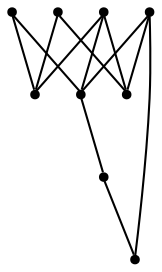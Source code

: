 graph {
  node [shape=point,comment="{\"directed\":false,\"doi\":\"10.1007/978-3-540-77537-9_20\",\"figure\":\"2 (1)\"}"]

  v0 [pos="1146.9153531806414,1043.8099483836777"]
  v1 [pos="1012.8156646994656,963.4057490955697"]
  v2 [pos="595.6304353226062,1124.214211273193"]
  v3 [pos="857.8254165205844,1076.5719236200503"]
  v4 [pos="1009.813427051278,1180.8597869179462"]
  v5 [pos="857.8254165205844,1213.6216349515043"]
  v6 [pos="857.8254165205844,1148.0978752829808"]
  v7 [pos="696.9557809785354,1076.5719236200503"]
  v8 [pos="857.8254165205844,1005.0459083557125"]

  v2 -- v5 [id="-3",pos="595.6304353226062,1124.214211273193 857.8254165205844,1213.6216349515043 857.8254165205844,1213.6216349515043 857.8254165205844,1213.6216349515043"]
  v2 -- v6 [id="-7",pos="595.6304353226062,1124.214211273193 857.8254165205844,1148.0978752829808 857.8254165205844,1148.0978752829808 857.8254165205844,1148.0978752829808"]
  v7 -- v6 [id="-9",pos="696.9557809785354,1076.5719236200503 857.8254165205844,1148.0978752829808 857.8254165205844,1148.0978752829808 857.8254165205844,1148.0978752829808"]
  v7 -- v8 [id="-11",pos="696.9557809785354,1076.5719236200503 857.8254165205844,1005.0459083557125 857.8254165205844,1005.0459083557125 857.8254165205844,1005.0459083557125"]
  v0 -- v3 [id="-12",pos="1146.9153531806414,1043.8099483836777 857.8254165205844,1076.5719236200503 857.8254165205844,1076.5719236200503 857.8254165205844,1076.5719236200503"]
  v4 -- v5 [id="-15",pos="1009.813427051278,1180.8597869179462 857.8254165205844,1213.6216349515043 857.8254165205844,1213.6216349515043 857.8254165205844,1213.6216349515043"]
  v4 -- v6 [id="-16",pos="1009.813427051278,1180.8597869179462 857.8254165205844,1148.0978752829808 857.8254165205844,1148.0978752829808 857.8254165205844,1148.0978752829808"]
  v7 -- v3 [id="-18",pos="696.9557809785354,1076.5719236200503 857.8254165205844,1076.5719236200503 857.8254165205844,1076.5719236200503 857.8254165205844,1076.5719236200503"]
  v0 -- v5 [id="-1",pos="1146.9153531806414,1043.8099483836777 1067.8690687312635,1232.6910540494048 1062.6485244750977,1229.6483627319333 857.8254165205844,1213.6216349515043"]
  v1 -- v8 [id="-5",pos="1012.8156646994656,963.4057490955697 952.6959766831509,997.8599033702501 927.3062438964844,1000.6817706021393 857.8254165205844,1005.0459083557125"]
  v4 -- v3 [id="-13",pos="1009.813427051278,1180.8597869179462 857.8254165205844,1076.5719236200503 857.8254165205844,1076.5719236200503 857.8254165205844,1076.5719236200503"]
  v3 -- v1 [id="-17",pos="857.8254165205844,1076.5719236200503 875.659497744538,1066.9099158547137 875.659497744538,1066.9099158547137 875.659497744538,1066.9099158547137 877.1814857660337,1066.5766444813119 877.1814857660337,1066.5766444813119 877.1814857660337,1066.5766444813119 879.0369991923487,1066.1138806429772 879.0369991923487,1066.1138806429772 879.0369991923487,1066.1138806429772 881.2887092412903,1065.517808255282 881.2887092412903,1065.517808255282 881.2887092412903,1065.517808255282 889.6282441250113,1063.3169451626861 897.9927838702534,1061.278901672363 906.2531048796898,1058.7653740622777 919.3753126277479,1054.9724405462089 933.7735318206077,1050.5081305763936 945.4572283367777,1043.2763961791989 967.7405047394508,1029.4797245372422 988.5351329359897,1002.0573418357153 1012.8156646994656,963.4057490955697"]
}